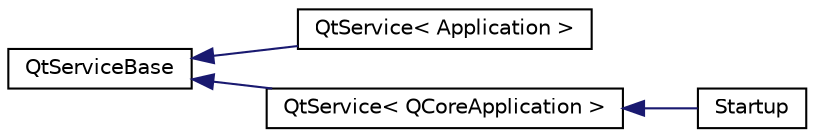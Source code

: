 digraph "Graphical Class Hierarchy"
{
  edge [fontname="Helvetica",fontsize="10",labelfontname="Helvetica",labelfontsize="10"];
  node [fontname="Helvetica",fontsize="10",shape=record];
  rankdir="LR";
  Node0 [label="QtServiceBase",height=0.2,width=0.4,color="black", fillcolor="white", style="filled",URL="$class_qt_service_base.html",tooltip="The QtServiceBase class provides an API for implementing Windows services and Unix daemons..."];
  Node0 -> Node1 [dir="back",color="midnightblue",fontsize="10",style="solid",fontname="Helvetica"];
  Node1 [label="QtService\< Application \>",height=0.2,width=0.4,color="black", fillcolor="white", style="filled",URL="$class_qt_service.html",tooltip="The QtService is a convenient template class that allows you to create a service for a particular app..."];
  Node0 -> Node2 [dir="back",color="midnightblue",fontsize="10",style="solid",fontname="Helvetica"];
  Node2 [label="QtService\< QCoreApplication \>",height=0.2,width=0.4,color="black", fillcolor="white", style="filled",URL="$class_qt_service.html"];
  Node2 -> Node3 [dir="back",color="midnightblue",fontsize="10",style="solid",fontname="Helvetica"];
  Node3 [label="Startup",height=0.2,width=0.4,color="black", fillcolor="white", style="filled",URL="$class_startup.html"];
}
